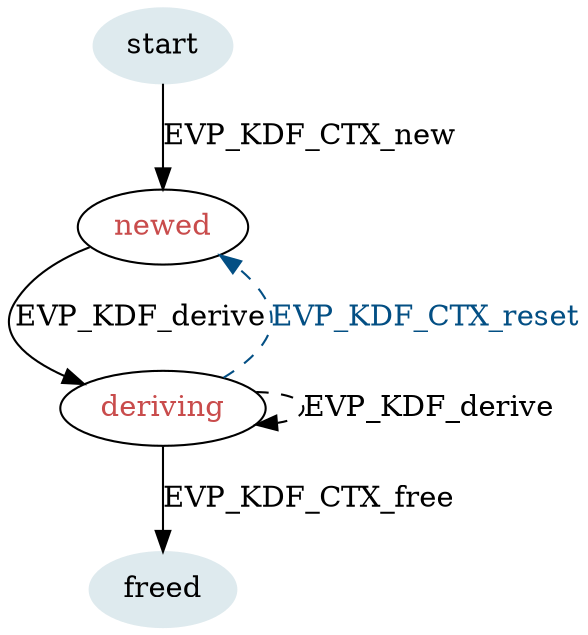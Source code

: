 strict digraph kdf {
    bgcolor="transparent";

    begin [label=start, color="#deeaee", style="filled"];
    newed [label="newed", fontcolor="#c94c4c", style="solid"];
    deriving [label="deriving", fontcolor="#c94c4c"];
    end [label="freed", color="#deeaee", style="filled"];

    begin -> newed [label="EVP_KDF_CTX_new"];
    newed -> deriving [label="EVP_KDF_derive"];
    deriving -> deriving [label="EVP_KDF_derive", style=dashed];
    deriving -> end [label="EVP_KDF_CTX_free"];
    deriving -> newed [label="EVP_KDF_CTX_reset", style=dashed,
                      color="#034f84", fontcolor="#034f84"];
}

